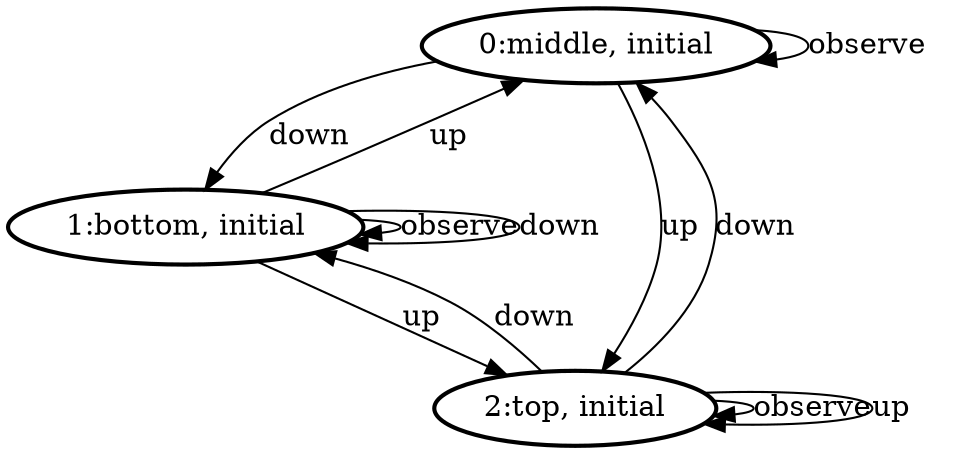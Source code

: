 # generated file, don't try to modify
# command: dot -Tpng <filename> > tree.png
digraph Automaton {
    0 [style = "bold", label="0:middle, initial"];
    1 [style = "bold", label="1:bottom, initial"];
    2 [style = "bold", label="2:top, initial"];
    0 -> 0 [label = "observe"];
    1 -> 1 [label = "observe"];
    2 -> 2 [label = "observe"];
    0 -> 2 [label = "up"];
    1 -> 0 [label = "up"];
    1 -> 2 [label = "up"];
    2 -> 2 [label = "up"];
    0 -> 1 [label = "down"];
    2 -> 1 [label = "down"];
    2 -> 0 [label = "down"];
    1 -> 1 [label = "down"];
}
